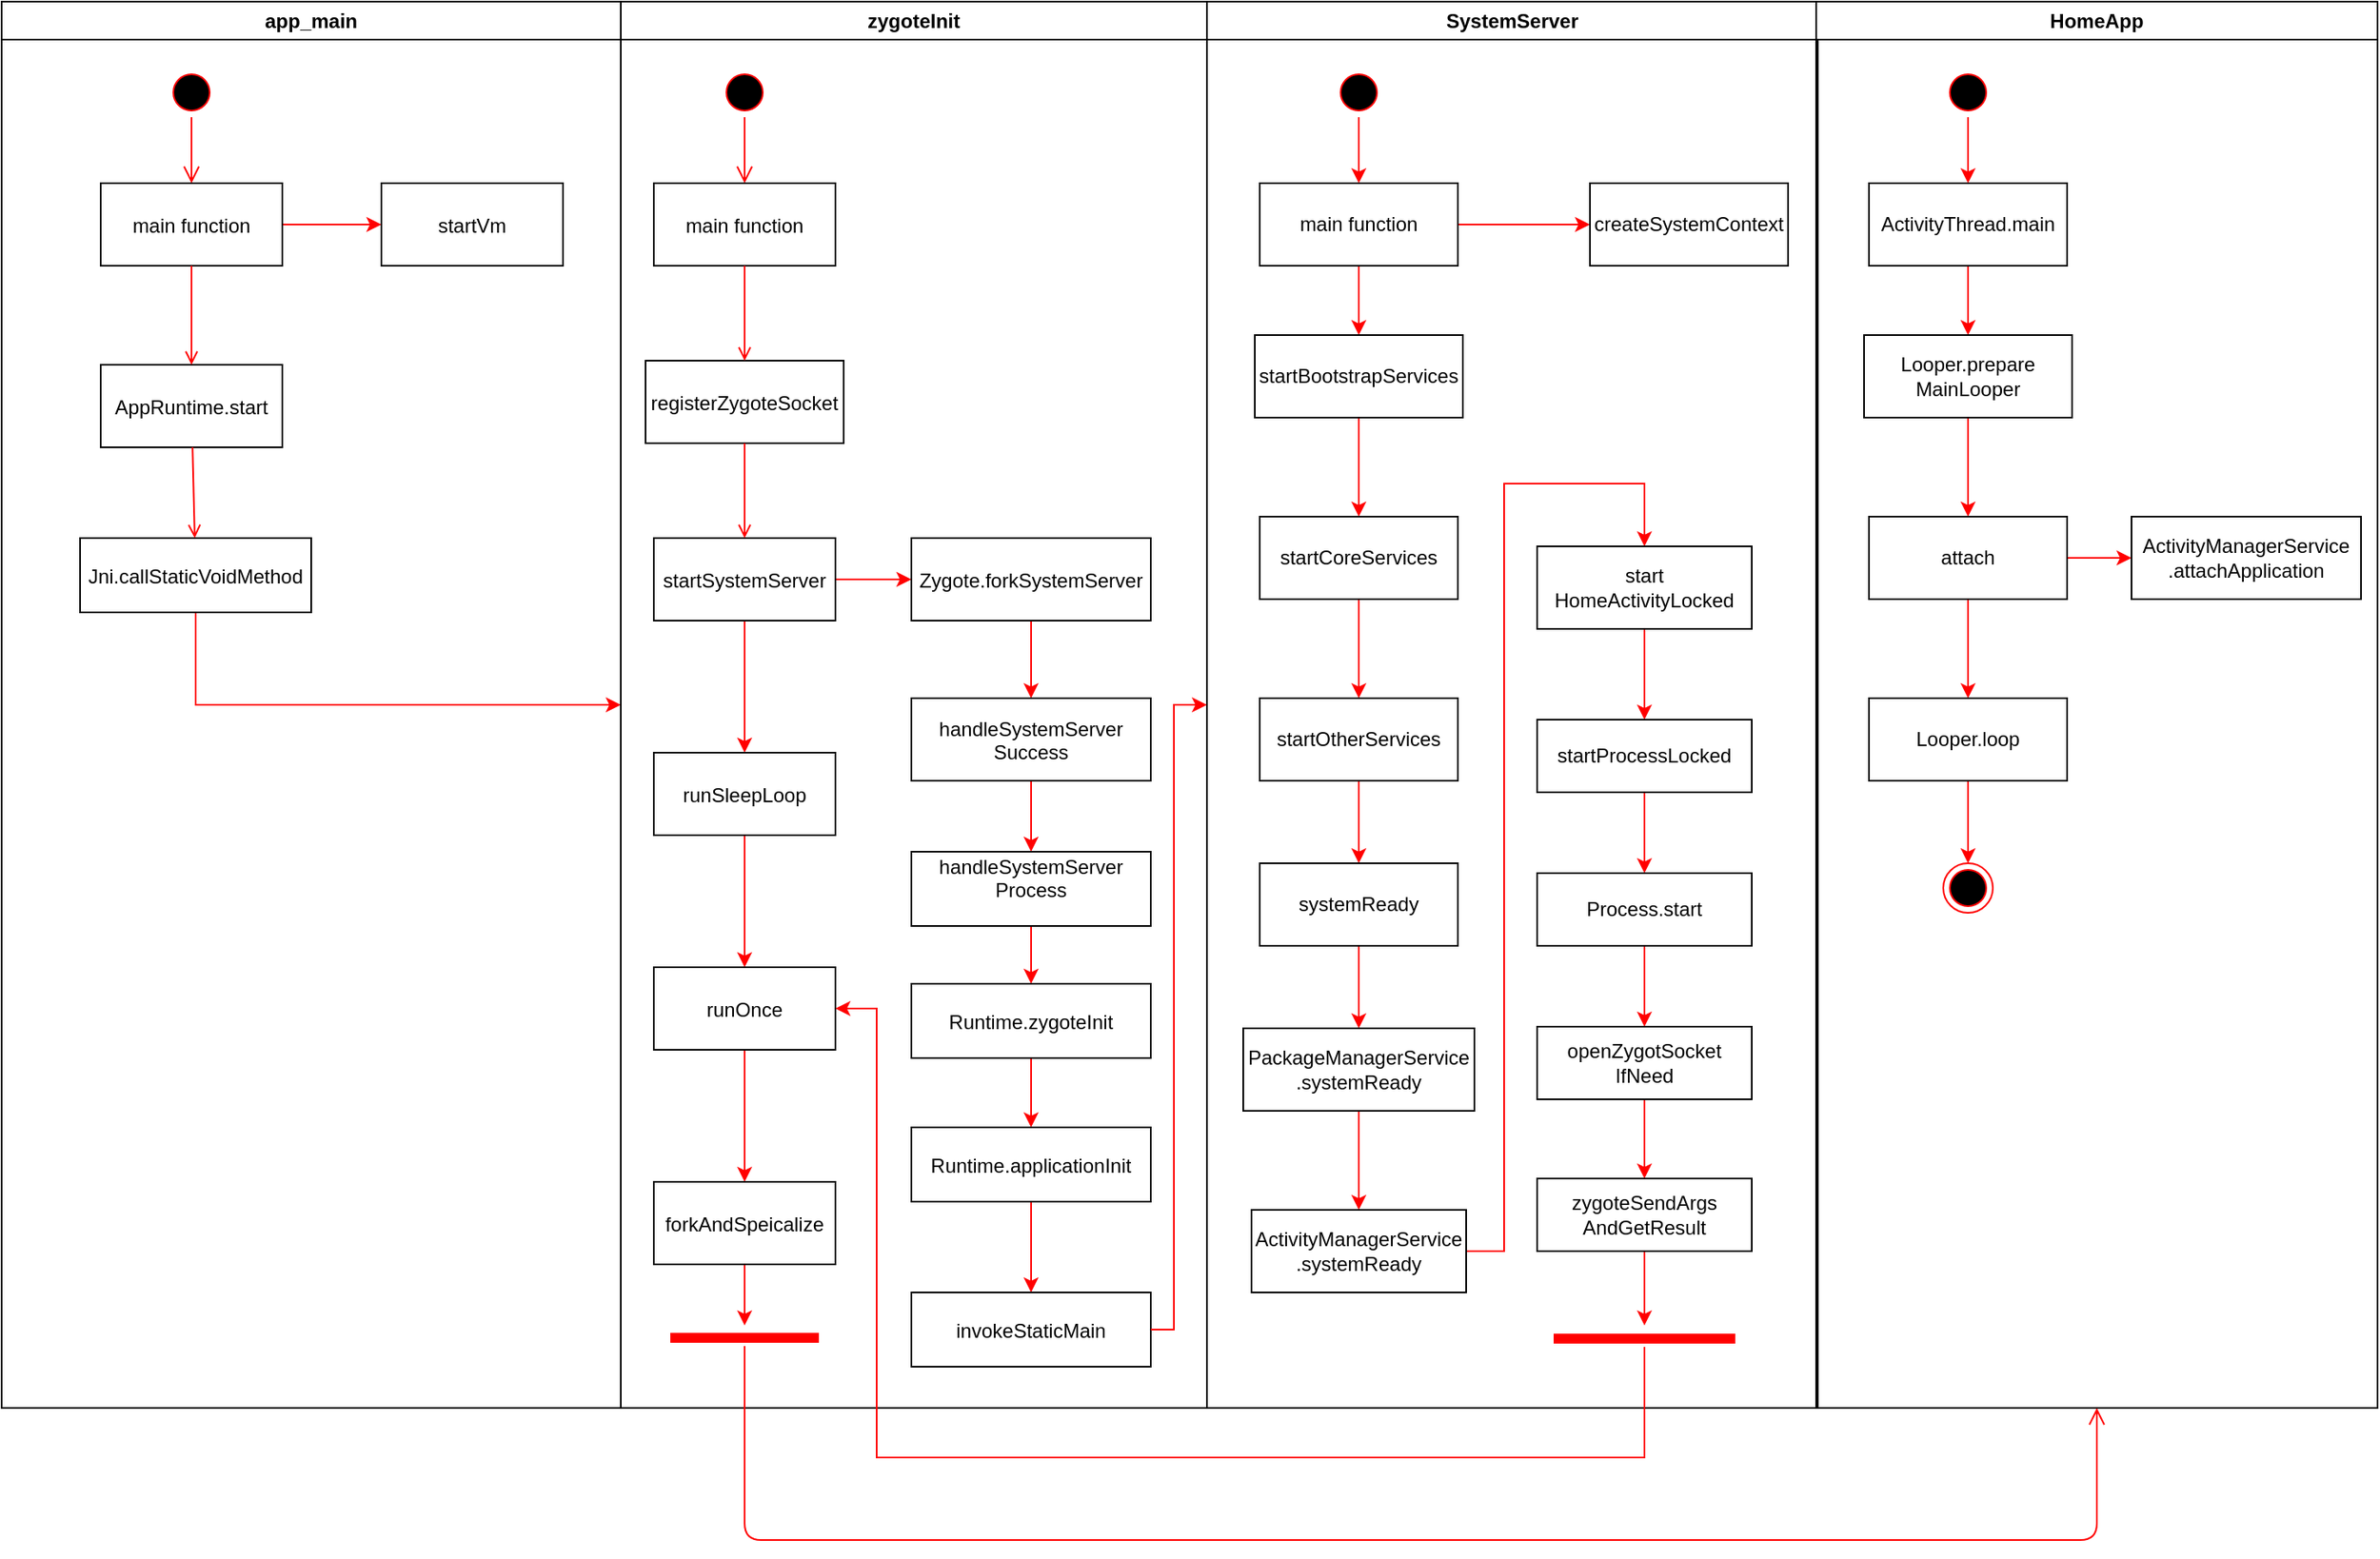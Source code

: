 <mxfile version="10.7.7" type="device"><diagram name="Page-1" id="e7e014a7-5840-1c2e-5031-d8a46d1fe8dd"><mxGraphModel dx="1074" dy="840" grid="1" gridSize="10" guides="1" tooltips="1" connect="1" arrows="1" fold="1" page="1" pageScale="1" pageWidth="1169" pageHeight="826" background="#ffffff" math="0" shadow="0"><root><mxCell id="0"/><mxCell id="1" parent="0"/><mxCell id="2" value="app_main" style="swimlane;whiteSpace=wrap" parent="1" vertex="1"><mxGeometry x="70" y="128" width="375" height="852" as="geometry"/></mxCell><mxCell id="5" value="" style="ellipse;shape=startState;fillColor=#000000;strokeColor=#ff0000;" parent="2" vertex="1"><mxGeometry x="100" y="40" width="30" height="30" as="geometry"/></mxCell><mxCell id="6" value="" style="edgeStyle=elbowEdgeStyle;elbow=horizontal;verticalAlign=bottom;endArrow=open;endSize=8;strokeColor=#FF0000;endFill=1;rounded=0" parent="2" source="5" target="7" edge="1"><mxGeometry x="100" y="40" as="geometry"><mxPoint x="115" y="110" as="targetPoint"/></mxGeometry></mxCell><mxCell id="hFxWJOIXiNCmopGFCP6V-69" value="" style="edgeStyle=orthogonalEdgeStyle;rounded=0;orthogonalLoop=1;jettySize=auto;html=1;strokeColor=#FF0000;" edge="1" parent="2" source="7" target="hFxWJOIXiNCmopGFCP6V-68"><mxGeometry relative="1" as="geometry"/></mxCell><mxCell id="7" value="main function" style="" parent="2" vertex="1"><mxGeometry x="60" y="110" width="110" height="50" as="geometry"/></mxCell><mxCell id="hFxWJOIXiNCmopGFCP6V-68" value="startVm" style="" vertex="1" parent="2"><mxGeometry x="230" y="110" width="110" height="50" as="geometry"/></mxCell><mxCell id="8" value="AppRuntime.start" style="" parent="2" vertex="1"><mxGeometry x="60" y="220" width="110" height="50" as="geometry"/></mxCell><mxCell id="9" value="" style="endArrow=open;strokeColor=#FF0000;endFill=1;rounded=0" parent="2" source="7" target="8" edge="1"><mxGeometry relative="1" as="geometry"/></mxCell><mxCell id="hFxWJOIXiNCmopGFCP6V-76" value="" style="edgeStyle=orthogonalEdgeStyle;rounded=0;orthogonalLoop=1;jettySize=auto;html=1;strokeColor=#FF0000;entryX=1;entryY=0.5;entryDx=0;entryDy=0;" edge="1" parent="2" source="10" target="2"><mxGeometry relative="1" as="geometry"><mxPoint x="267.5" y="347.5" as="targetPoint"/><Array as="points"><mxPoint x="118" y="426"/></Array></mxGeometry></mxCell><mxCell id="10" value="Jni.callStaticVoidMethod" style="" parent="2" vertex="1"><mxGeometry x="47.5" y="325" width="140" height="45" as="geometry"/></mxCell><mxCell id="11" value="" style="endArrow=open;strokeColor=#FF0000;endFill=1;rounded=0" parent="2" source="8" target="10" edge="1"><mxGeometry relative="1" as="geometry"/></mxCell><mxCell id="3" value="zygoteInit" style="swimlane;whiteSpace=wrap" parent="1" vertex="1"><mxGeometry x="445" y="128" width="355" height="852" as="geometry"/></mxCell><mxCell id="13" value="" style="ellipse;shape=startState;fillColor=#000000;strokeColor=#ff0000;" parent="3" vertex="1"><mxGeometry x="60" y="40" width="30" height="30" as="geometry"/></mxCell><mxCell id="14" value="" style="edgeStyle=elbowEdgeStyle;elbow=horizontal;verticalAlign=bottom;endArrow=open;endSize=8;strokeColor=#FF0000;endFill=1;rounded=0" parent="3" source="13" target="15" edge="1"><mxGeometry x="40" y="20" as="geometry"><mxPoint x="55" y="90" as="targetPoint"/></mxGeometry></mxCell><mxCell id="15" value="main function" style="" parent="3" vertex="1"><mxGeometry x="20" y="110" width="110" height="50" as="geometry"/></mxCell><mxCell id="16" value="registerZygoteSocket" style="" parent="3" vertex="1"><mxGeometry x="15" y="217.5" width="120" height="50" as="geometry"/></mxCell><mxCell id="17" value="" style="endArrow=open;strokeColor=#FF0000;endFill=1;rounded=0" parent="3" source="15" target="16" edge="1"><mxGeometry relative="1" as="geometry"/></mxCell><mxCell id="hFxWJOIXiNCmopGFCP6V-44" value="" style="edgeStyle=orthogonalEdgeStyle;rounded=0;orthogonalLoop=1;jettySize=auto;html=1;strokeColor=#FF0000;" edge="1" parent="3" source="18" target="hFxWJOIXiNCmopGFCP6V-43"><mxGeometry relative="1" as="geometry"/></mxCell><mxCell id="hFxWJOIXiNCmopGFCP6V-57" value="" style="edgeStyle=orthogonalEdgeStyle;rounded=0;orthogonalLoop=1;jettySize=auto;html=1;strokeColor=#FF0000;" edge="1" parent="3" source="18" target="hFxWJOIXiNCmopGFCP6V-56"><mxGeometry relative="1" as="geometry"/></mxCell><mxCell id="18" value="startSystemServer" style="" parent="3" vertex="1"><mxGeometry x="20" y="325" width="110" height="50" as="geometry"/></mxCell><mxCell id="hFxWJOIXiNCmopGFCP6V-59" value="" style="edgeStyle=orthogonalEdgeStyle;rounded=0;orthogonalLoop=1;jettySize=auto;html=1;strokeColor=#FF0000;" edge="1" parent="3" source="hFxWJOIXiNCmopGFCP6V-56" target="hFxWJOIXiNCmopGFCP6V-58"><mxGeometry relative="1" as="geometry"/></mxCell><mxCell id="hFxWJOIXiNCmopGFCP6V-56" value="Zygote.forkSystemServer" style="" vertex="1" parent="3"><mxGeometry x="176" y="325" width="145" height="50" as="geometry"/></mxCell><mxCell id="hFxWJOIXiNCmopGFCP6V-61" value="" style="edgeStyle=orthogonalEdgeStyle;rounded=0;orthogonalLoop=1;jettySize=auto;html=1;strokeColor=#FF0000;" edge="1" parent="3" source="hFxWJOIXiNCmopGFCP6V-58" target="hFxWJOIXiNCmopGFCP6V-60"><mxGeometry relative="1" as="geometry"/></mxCell><mxCell id="hFxWJOIXiNCmopGFCP6V-58" value="handleSystemServer&#10;Success" style="" vertex="1" parent="3"><mxGeometry x="176" y="422" width="145" height="50" as="geometry"/></mxCell><mxCell id="hFxWJOIXiNCmopGFCP6V-63" value="" style="edgeStyle=orthogonalEdgeStyle;rounded=0;orthogonalLoop=1;jettySize=auto;html=1;strokeColor=#FF0000;" edge="1" parent="3" source="hFxWJOIXiNCmopGFCP6V-60" target="hFxWJOIXiNCmopGFCP6V-62"><mxGeometry relative="1" as="geometry"/></mxCell><mxCell id="hFxWJOIXiNCmopGFCP6V-60" value="handleSystemServer&#10;Process&#10;" style="" vertex="1" parent="3"><mxGeometry x="176" y="515" width="145" height="45" as="geometry"/></mxCell><mxCell id="hFxWJOIXiNCmopGFCP6V-65" value="" style="edgeStyle=orthogonalEdgeStyle;rounded=0;orthogonalLoop=1;jettySize=auto;html=1;strokeColor=#FF0000;" edge="1" parent="3" source="hFxWJOIXiNCmopGFCP6V-62" target="hFxWJOIXiNCmopGFCP6V-64"><mxGeometry relative="1" as="geometry"/></mxCell><mxCell id="hFxWJOIXiNCmopGFCP6V-62" value="Runtime.zygoteInit" style="" vertex="1" parent="3"><mxGeometry x="176" y="595" width="145" height="45" as="geometry"/></mxCell><mxCell id="hFxWJOIXiNCmopGFCP6V-67" value="" style="edgeStyle=orthogonalEdgeStyle;rounded=0;orthogonalLoop=1;jettySize=auto;html=1;strokeColor=#FF0000;" edge="1" parent="3" source="hFxWJOIXiNCmopGFCP6V-64" target="hFxWJOIXiNCmopGFCP6V-66"><mxGeometry relative="1" as="geometry"/></mxCell><mxCell id="hFxWJOIXiNCmopGFCP6V-64" value="Runtime.applicationInit" style="" vertex="1" parent="3"><mxGeometry x="176" y="682" width="145" height="45" as="geometry"/></mxCell><mxCell id="hFxWJOIXiNCmopGFCP6V-66" value="invokeStaticMain" style="" vertex="1" parent="3"><mxGeometry x="176" y="782" width="145" height="45" as="geometry"/></mxCell><mxCell id="hFxWJOIXiNCmopGFCP6V-138" value="" style="edgeStyle=orthogonalEdgeStyle;rounded=0;orthogonalLoop=1;jettySize=auto;html=1;strokeColor=#FF0000;" edge="1" parent="3" source="hFxWJOIXiNCmopGFCP6V-43" target="hFxWJOIXiNCmopGFCP6V-137"><mxGeometry relative="1" as="geometry"/></mxCell><mxCell id="hFxWJOIXiNCmopGFCP6V-43" value="runSleepLoop" style="" vertex="1" parent="3"><mxGeometry x="20" y="455" width="110" height="50" as="geometry"/></mxCell><mxCell id="hFxWJOIXiNCmopGFCP6V-144" value="" style="edgeStyle=orthogonalEdgeStyle;rounded=0;orthogonalLoop=1;jettySize=auto;html=1;strokeColor=#FF0000;" edge="1" parent="3" source="hFxWJOIXiNCmopGFCP6V-137" target="hFxWJOIXiNCmopGFCP6V-143"><mxGeometry relative="1" as="geometry"/></mxCell><mxCell id="hFxWJOIXiNCmopGFCP6V-137" value="runOnce" style="" vertex="1" parent="3"><mxGeometry x="20" y="585" width="110" height="50" as="geometry"/></mxCell><mxCell id="hFxWJOIXiNCmopGFCP6V-158" value="" style="edgeStyle=orthogonalEdgeStyle;rounded=0;orthogonalLoop=1;jettySize=auto;html=1;strokeColor=#FF0000;" edge="1" parent="3" source="hFxWJOIXiNCmopGFCP6V-143"><mxGeometry relative="1" as="geometry"><mxPoint x="75" y="802" as="targetPoint"/></mxGeometry></mxCell><mxCell id="hFxWJOIXiNCmopGFCP6V-143" value="forkAndSpeicalize" style="" vertex="1" parent="3"><mxGeometry x="20" y="715" width="110" height="50" as="geometry"/></mxCell><mxCell id="19" value="" style="endArrow=open;strokeColor=#FF0000;endFill=1;rounded=0" parent="3" source="16" target="18" edge="1"><mxGeometry relative="1" as="geometry"/></mxCell><mxCell id="hFxWJOIXiNCmopGFCP6V-155" value="" style="shape=line;html=1;strokeWidth=6;strokeColor=#ff0000;" vertex="1" parent="3"><mxGeometry x="30" y="804.5" width="90" height="10" as="geometry"/></mxCell><mxCell id="4" value="SystemServer" style="swimlane;whiteSpace=wrap;startSize=23;" parent="1" vertex="1"><mxGeometry x="800" y="128" width="370" height="852" as="geometry"/></mxCell><mxCell id="hFxWJOIXiNCmopGFCP6V-79" value="" style="edgeStyle=orthogonalEdgeStyle;rounded=0;orthogonalLoop=1;jettySize=auto;html=1;strokeColor=#FF0000;" edge="1" parent="4" source="hFxWJOIXiNCmopGFCP6V-70" target="hFxWJOIXiNCmopGFCP6V-78"><mxGeometry relative="1" as="geometry"/></mxCell><mxCell id="hFxWJOIXiNCmopGFCP6V-140" value="" style="edgeStyle=orthogonalEdgeStyle;rounded=0;orthogonalLoop=1;jettySize=auto;html=1;strokeColor=#FF0000;" edge="1" parent="4" source="hFxWJOIXiNCmopGFCP6V-70" target="hFxWJOIXiNCmopGFCP6V-139"><mxGeometry relative="1" as="geometry"/></mxCell><mxCell id="hFxWJOIXiNCmopGFCP6V-70" value="main function" style="rounded=0;whiteSpace=wrap;html=1;" vertex="1" parent="4"><mxGeometry x="32" y="110" width="120" height="50" as="geometry"/></mxCell><mxCell id="hFxWJOIXiNCmopGFCP6V-139" value="createSystemContext" style="rounded=0;whiteSpace=wrap;html=1;" vertex="1" parent="4"><mxGeometry x="232" y="110" width="120" height="50" as="geometry"/></mxCell><mxCell id="hFxWJOIXiNCmopGFCP6V-81" value="" style="edgeStyle=orthogonalEdgeStyle;rounded=0;orthogonalLoop=1;jettySize=auto;html=1;strokeColor=#FF0000;" edge="1" parent="4" source="hFxWJOIXiNCmopGFCP6V-78" target="hFxWJOIXiNCmopGFCP6V-80"><mxGeometry relative="1" as="geometry"/></mxCell><mxCell id="hFxWJOIXiNCmopGFCP6V-78" value="startBootstrapServices" style="rounded=0;whiteSpace=wrap;html=1;" vertex="1" parent="4"><mxGeometry x="29" y="202" width="126" height="50" as="geometry"/></mxCell><mxCell id="hFxWJOIXiNCmopGFCP6V-83" value="" style="edgeStyle=orthogonalEdgeStyle;rounded=0;orthogonalLoop=1;jettySize=auto;html=1;strokeColor=#FF0000;" edge="1" parent="4" source="hFxWJOIXiNCmopGFCP6V-80" target="hFxWJOIXiNCmopGFCP6V-82"><mxGeometry relative="1" as="geometry"/></mxCell><mxCell id="hFxWJOIXiNCmopGFCP6V-80" value="startCoreServices" style="rounded=0;whiteSpace=wrap;html=1;" vertex="1" parent="4"><mxGeometry x="32" y="312" width="120" height="50" as="geometry"/></mxCell><mxCell id="hFxWJOIXiNCmopGFCP6V-86" value="" style="edgeStyle=orthogonalEdgeStyle;rounded=0;orthogonalLoop=1;jettySize=auto;html=1;strokeColor=#FF0000;" edge="1" parent="4" source="hFxWJOIXiNCmopGFCP6V-82" target="hFxWJOIXiNCmopGFCP6V-85"><mxGeometry relative="1" as="geometry"/></mxCell><mxCell id="hFxWJOIXiNCmopGFCP6V-82" value="startOtherServices" style="rounded=0;whiteSpace=wrap;html=1;" vertex="1" parent="4"><mxGeometry x="32" y="422" width="120" height="50" as="geometry"/></mxCell><mxCell id="hFxWJOIXiNCmopGFCP6V-94" value="" style="edgeStyle=orthogonalEdgeStyle;rounded=0;orthogonalLoop=1;jettySize=auto;html=1;strokeColor=#FF0000;" edge="1" parent="4" source="hFxWJOIXiNCmopGFCP6V-85" target="hFxWJOIXiNCmopGFCP6V-93"><mxGeometry relative="1" as="geometry"/></mxCell><mxCell id="hFxWJOIXiNCmopGFCP6V-85" value="systemReady" style="rounded=0;whiteSpace=wrap;html=1;" vertex="1" parent="4"><mxGeometry x="32" y="522" width="120" height="50" as="geometry"/></mxCell><mxCell id="hFxWJOIXiNCmopGFCP6V-128" value="" style="edgeStyle=orthogonalEdgeStyle;rounded=0;orthogonalLoop=1;jettySize=auto;html=1;strokeColor=#FF0000;" edge="1" parent="4" source="hFxWJOIXiNCmopGFCP6V-93" target="hFxWJOIXiNCmopGFCP6V-91"><mxGeometry relative="1" as="geometry"/></mxCell><mxCell id="hFxWJOIXiNCmopGFCP6V-93" value="PackageManagerService&lt;br&gt;.systemReady&lt;br&gt;" style="rounded=0;whiteSpace=wrap;html=1;" vertex="1" parent="4"><mxGeometry x="22" y="622" width="140" height="50" as="geometry"/></mxCell><mxCell id="hFxWJOIXiNCmopGFCP6V-96" value="" style="edgeStyle=orthogonalEdgeStyle;rounded=0;orthogonalLoop=1;jettySize=auto;html=1;strokeColor=#FF0000;entryX=0.5;entryY=0;entryDx=0;entryDy=0;" edge="1" parent="4" source="hFxWJOIXiNCmopGFCP6V-91" target="hFxWJOIXiNCmopGFCP6V-97"><mxGeometry relative="1" as="geometry"><mxPoint x="200" y="250" as="targetPoint"/><Array as="points"><mxPoint x="180" y="757"/><mxPoint x="180" y="292"/><mxPoint x="265" y="292"/></Array></mxGeometry></mxCell><mxCell id="hFxWJOIXiNCmopGFCP6V-91" value="ActivityManagerService&lt;br&gt;.systemReady&lt;br&gt;" style="rounded=0;whiteSpace=wrap;html=1;" vertex="1" parent="4"><mxGeometry x="27" y="732" width="130" height="50" as="geometry"/></mxCell><mxCell id="hFxWJOIXiNCmopGFCP6V-127" value="" style="edgeStyle=orthogonalEdgeStyle;rounded=0;orthogonalLoop=1;jettySize=auto;html=1;strokeColor=#FF0000;" edge="1" parent="4" source="hFxWJOIXiNCmopGFCP6V-97" target="hFxWJOIXiNCmopGFCP6V-126"><mxGeometry relative="1" as="geometry"/></mxCell><mxCell id="hFxWJOIXiNCmopGFCP6V-97" value="start&lt;br&gt;HomeActivityLocked&lt;br&gt;" style="rounded=0;whiteSpace=wrap;html=1;" vertex="1" parent="4"><mxGeometry x="200" y="330" width="130" height="50" as="geometry"/></mxCell><mxCell id="hFxWJOIXiNCmopGFCP6V-130" value="" style="edgeStyle=orthogonalEdgeStyle;rounded=0;orthogonalLoop=1;jettySize=auto;html=1;strokeColor=#FF0000;" edge="1" parent="4" source="hFxWJOIXiNCmopGFCP6V-126" target="hFxWJOIXiNCmopGFCP6V-129"><mxGeometry relative="1" as="geometry"/></mxCell><mxCell id="hFxWJOIXiNCmopGFCP6V-126" value="startProcessLocked&lt;br&gt;" style="rounded=0;whiteSpace=wrap;html=1;" vertex="1" parent="4"><mxGeometry x="200" y="435" width="130" height="44" as="geometry"/></mxCell><mxCell id="hFxWJOIXiNCmopGFCP6V-132" value="" style="edgeStyle=orthogonalEdgeStyle;rounded=0;orthogonalLoop=1;jettySize=auto;html=1;strokeColor=#FF0000;" edge="1" parent="4" source="hFxWJOIXiNCmopGFCP6V-129" target="hFxWJOIXiNCmopGFCP6V-131"><mxGeometry relative="1" as="geometry"/></mxCell><mxCell id="hFxWJOIXiNCmopGFCP6V-129" value="Process.start&lt;br&gt;" style="rounded=0;whiteSpace=wrap;html=1;" vertex="1" parent="4"><mxGeometry x="200" y="528" width="130" height="44" as="geometry"/></mxCell><mxCell id="hFxWJOIXiNCmopGFCP6V-134" value="" style="edgeStyle=orthogonalEdgeStyle;rounded=0;orthogonalLoop=1;jettySize=auto;html=1;strokeColor=#FF0000;" edge="1" parent="4" source="hFxWJOIXiNCmopGFCP6V-131" target="hFxWJOIXiNCmopGFCP6V-133"><mxGeometry relative="1" as="geometry"/></mxCell><mxCell id="hFxWJOIXiNCmopGFCP6V-131" value="openZygotSocket&lt;br&gt;IfNeed&lt;br&gt;" style="rounded=0;whiteSpace=wrap;html=1;" vertex="1" parent="4"><mxGeometry x="200" y="621" width="130" height="44" as="geometry"/></mxCell><mxCell id="hFxWJOIXiNCmopGFCP6V-152" value="" style="edgeStyle=orthogonalEdgeStyle;rounded=0;orthogonalLoop=1;jettySize=auto;html=1;strokeColor=#FF0000;" edge="1" parent="4" source="hFxWJOIXiNCmopGFCP6V-133"><mxGeometry relative="1" as="geometry"><mxPoint x="265" y="802" as="targetPoint"/></mxGeometry></mxCell><mxCell id="hFxWJOIXiNCmopGFCP6V-133" value="zygoteSendArgs&lt;br&gt;AndGetResult&lt;br&gt;" style="rounded=0;whiteSpace=wrap;html=1;" vertex="1" parent="4"><mxGeometry x="200" y="713" width="130" height="44" as="geometry"/></mxCell><mxCell id="hFxWJOIXiNCmopGFCP6V-73" value="" style="edgeStyle=orthogonalEdgeStyle;rounded=0;orthogonalLoop=1;jettySize=auto;html=1;strokeColor=#FF0000;" edge="1" parent="4" source="hFxWJOIXiNCmopGFCP6V-71" target="hFxWJOIXiNCmopGFCP6V-70"><mxGeometry relative="1" as="geometry"/></mxCell><mxCell id="hFxWJOIXiNCmopGFCP6V-71" value="" style="ellipse;shape=startState;fillColor=#000000;strokeColor=#ff0000;" vertex="1" parent="4"><mxGeometry x="77" y="40" width="30" height="30" as="geometry"/></mxCell><mxCell id="hFxWJOIXiNCmopGFCP6V-149" value="" style="shape=line;html=1;strokeWidth=6;strokeColor=#ff0000;" vertex="1" parent="4"><mxGeometry x="210" y="805" width="110" height="10" as="geometry"/></mxCell><mxCell id="hFxWJOIXiNCmopGFCP6V-103" value="HomeApp" style="swimlane;whiteSpace=wrap;startSize=23;" vertex="1" parent="1"><mxGeometry x="1169" y="128" width="340" height="852" as="geometry"/></mxCell><mxCell id="hFxWJOIXiNCmopGFCP6V-104" value="" style="edgeStyle=orthogonalEdgeStyle;rounded=0;orthogonalLoop=1;jettySize=auto;html=1;strokeColor=#FF0000;" edge="1" parent="hFxWJOIXiNCmopGFCP6V-103" source="hFxWJOIXiNCmopGFCP6V-105" target="hFxWJOIXiNCmopGFCP6V-107"><mxGeometry relative="1" as="geometry"/></mxCell><mxCell id="hFxWJOIXiNCmopGFCP6V-105" value="ActivityThread.main" style="rounded=0;whiteSpace=wrap;html=1;" vertex="1" parent="hFxWJOIXiNCmopGFCP6V-103"><mxGeometry x="32" y="110" width="120" height="50" as="geometry"/></mxCell><mxCell id="hFxWJOIXiNCmopGFCP6V-106" value="" style="edgeStyle=orthogonalEdgeStyle;rounded=0;orthogonalLoop=1;jettySize=auto;html=1;strokeColor=#FF0000;" edge="1" parent="hFxWJOIXiNCmopGFCP6V-103" source="hFxWJOIXiNCmopGFCP6V-107" target="hFxWJOIXiNCmopGFCP6V-109"><mxGeometry relative="1" as="geometry"/></mxCell><mxCell id="hFxWJOIXiNCmopGFCP6V-107" value="Looper.prepare&lt;br&gt;MainLooper" style="rounded=0;whiteSpace=wrap;html=1;" vertex="1" parent="hFxWJOIXiNCmopGFCP6V-103"><mxGeometry x="29" y="202" width="126" height="50" as="geometry"/></mxCell><mxCell id="hFxWJOIXiNCmopGFCP6V-108" value="" style="edgeStyle=orthogonalEdgeStyle;rounded=0;orthogonalLoop=1;jettySize=auto;html=1;strokeColor=#FF0000;" edge="1" parent="hFxWJOIXiNCmopGFCP6V-103" source="hFxWJOIXiNCmopGFCP6V-109" target="hFxWJOIXiNCmopGFCP6V-111"><mxGeometry relative="1" as="geometry"/></mxCell><mxCell id="hFxWJOIXiNCmopGFCP6V-146" value="" style="edgeStyle=orthogonalEdgeStyle;rounded=0;orthogonalLoop=1;jettySize=auto;html=1;strokeColor=#FF0000;" edge="1" parent="hFxWJOIXiNCmopGFCP6V-103" source="hFxWJOIXiNCmopGFCP6V-109" target="hFxWJOIXiNCmopGFCP6V-145"><mxGeometry relative="1" as="geometry"/></mxCell><mxCell id="hFxWJOIXiNCmopGFCP6V-109" value="attach" style="rounded=0;whiteSpace=wrap;html=1;" vertex="1" parent="hFxWJOIXiNCmopGFCP6V-103"><mxGeometry x="32" y="312" width="120" height="50" as="geometry"/></mxCell><mxCell id="hFxWJOIXiNCmopGFCP6V-145" value="ActivityManagerService&lt;br&gt;.attachApplication&lt;br&gt;" style="rounded=0;whiteSpace=wrap;html=1;" vertex="1" parent="hFxWJOIXiNCmopGFCP6V-103"><mxGeometry x="191" y="312" width="139" height="50" as="geometry"/></mxCell><mxCell id="hFxWJOIXiNCmopGFCP6V-110" value="" style="edgeStyle=orthogonalEdgeStyle;rounded=0;orthogonalLoop=1;jettySize=auto;html=1;strokeColor=#FF0000;entryX=0.5;entryY=0;entryDx=0;entryDy=0;" edge="1" parent="hFxWJOIXiNCmopGFCP6V-103" source="hFxWJOIXiNCmopGFCP6V-111" target="hFxWJOIXiNCmopGFCP6V-124"><mxGeometry relative="1" as="geometry"><mxPoint x="92" y="522" as="targetPoint"/></mxGeometry></mxCell><mxCell id="hFxWJOIXiNCmopGFCP6V-111" value="Looper.loop" style="rounded=0;whiteSpace=wrap;html=1;" vertex="1" parent="hFxWJOIXiNCmopGFCP6V-103"><mxGeometry x="32" y="422" width="120" height="50" as="geometry"/></mxCell><mxCell id="hFxWJOIXiNCmopGFCP6V-112" value="" style="edgeStyle=orthogonalEdgeStyle;rounded=0;orthogonalLoop=1;jettySize=auto;html=1;strokeColor=#FF0000;" edge="1" parent="hFxWJOIXiNCmopGFCP6V-103" target="hFxWJOIXiNCmopGFCP6V-115"><mxGeometry relative="1" as="geometry"><mxPoint x="92" y="572" as="sourcePoint"/></mxGeometry></mxCell><mxCell id="hFxWJOIXiNCmopGFCP6V-114" value="" style="edgeStyle=orthogonalEdgeStyle;rounded=0;orthogonalLoop=1;jettySize=auto;html=1;strokeColor=#FF0000;entryX=0;entryY=0.5;entryDx=0;entryDy=0;" edge="1" parent="hFxWJOIXiNCmopGFCP6V-103" target="hFxWJOIXiNCmopGFCP6V-117"><mxGeometry relative="1" as="geometry"><mxPoint x="162" y="647" as="sourcePoint"/><Array as="points"><mxPoint x="180" y="647"/><mxPoint x="180" y="471"/></Array></mxGeometry></mxCell><mxCell id="hFxWJOIXiNCmopGFCP6V-116" value="" style="edgeStyle=orthogonalEdgeStyle;rounded=0;orthogonalLoop=1;jettySize=auto;html=1;strokeColor=#FF0000;" edge="1" parent="hFxWJOIXiNCmopGFCP6V-103" source="hFxWJOIXiNCmopGFCP6V-117"><mxGeometry relative="1" as="geometry"><mxPoint x="265" y="536" as="targetPoint"/></mxGeometry></mxCell><mxCell id="hFxWJOIXiNCmopGFCP6V-118" value="" style="edgeStyle=orthogonalEdgeStyle;rounded=0;orthogonalLoop=1;jettySize=auto;html=1;strokeColor=#FF0000;" edge="1" parent="hFxWJOIXiNCmopGFCP6V-103" source="hFxWJOIXiNCmopGFCP6V-119"><mxGeometry relative="1" as="geometry"><mxPoint x="265" y="641" as="targetPoint"/></mxGeometry></mxCell><mxCell id="hFxWJOIXiNCmopGFCP6V-122" value="" style="edgeStyle=orthogonalEdgeStyle;rounded=0;orthogonalLoop=1;jettySize=auto;html=1;strokeColor=#FF0000;" edge="1" parent="hFxWJOIXiNCmopGFCP6V-103" source="hFxWJOIXiNCmopGFCP6V-123" target="hFxWJOIXiNCmopGFCP6V-105"><mxGeometry relative="1" as="geometry"/></mxCell><mxCell id="hFxWJOIXiNCmopGFCP6V-123" value="" style="ellipse;shape=startState;fillColor=#000000;strokeColor=#ff0000;" vertex="1" parent="hFxWJOIXiNCmopGFCP6V-103"><mxGeometry x="77" y="40" width="30" height="30" as="geometry"/></mxCell><mxCell id="hFxWJOIXiNCmopGFCP6V-124" value="" style="ellipse;html=1;shape=endState;fillColor=#000000;strokeColor=#ff0000;" vertex="1" parent="hFxWJOIXiNCmopGFCP6V-103"><mxGeometry x="77" y="522" width="30" height="30" as="geometry"/></mxCell><mxCell id="hFxWJOIXiNCmopGFCP6V-74" value="" style="edgeStyle=orthogonalEdgeStyle;rounded=0;orthogonalLoop=1;jettySize=auto;html=1;strokeColor=#FF0000;" edge="1" parent="1" source="hFxWJOIXiNCmopGFCP6V-66" target="4"><mxGeometry relative="1" as="geometry"><Array as="points"><mxPoint x="780" y="933"/><mxPoint x="780" y="554"/></Array></mxGeometry></mxCell><mxCell id="hFxWJOIXiNCmopGFCP6V-154" value="" style="edgeStyle=orthogonalEdgeStyle;rounded=0;orthogonalLoop=1;jettySize=auto;html=1;strokeColor=#FF0000;entryX=1;entryY=0.5;entryDx=0;entryDy=0;" edge="1" parent="1" source="hFxWJOIXiNCmopGFCP6V-149" target="hFxWJOIXiNCmopGFCP6V-137"><mxGeometry relative="1" as="geometry"><mxPoint x="1065" y="1023" as="targetPoint"/><Array as="points"><mxPoint x="1065" y="1010"/><mxPoint x="600" y="1010"/><mxPoint x="600" y="738"/></Array></mxGeometry></mxCell><mxCell id="hFxWJOIXiNCmopGFCP6V-156" value="" style="edgeStyle=orthogonalEdgeStyle;html=1;verticalAlign=bottom;endArrow=open;endSize=8;strokeColor=#ff0000;entryX=0.5;entryY=1;entryDx=0;entryDy=0;" edge="1" source="hFxWJOIXiNCmopGFCP6V-155" parent="1" target="hFxWJOIXiNCmopGFCP6V-103"><mxGeometry relative="1" as="geometry"><mxPoint x="545" y="1012.5" as="targetPoint"/><Array as="points"><mxPoint x="520" y="1060"/><mxPoint x="1339" y="1060"/></Array></mxGeometry></mxCell></root></mxGraphModel></diagram></mxfile>